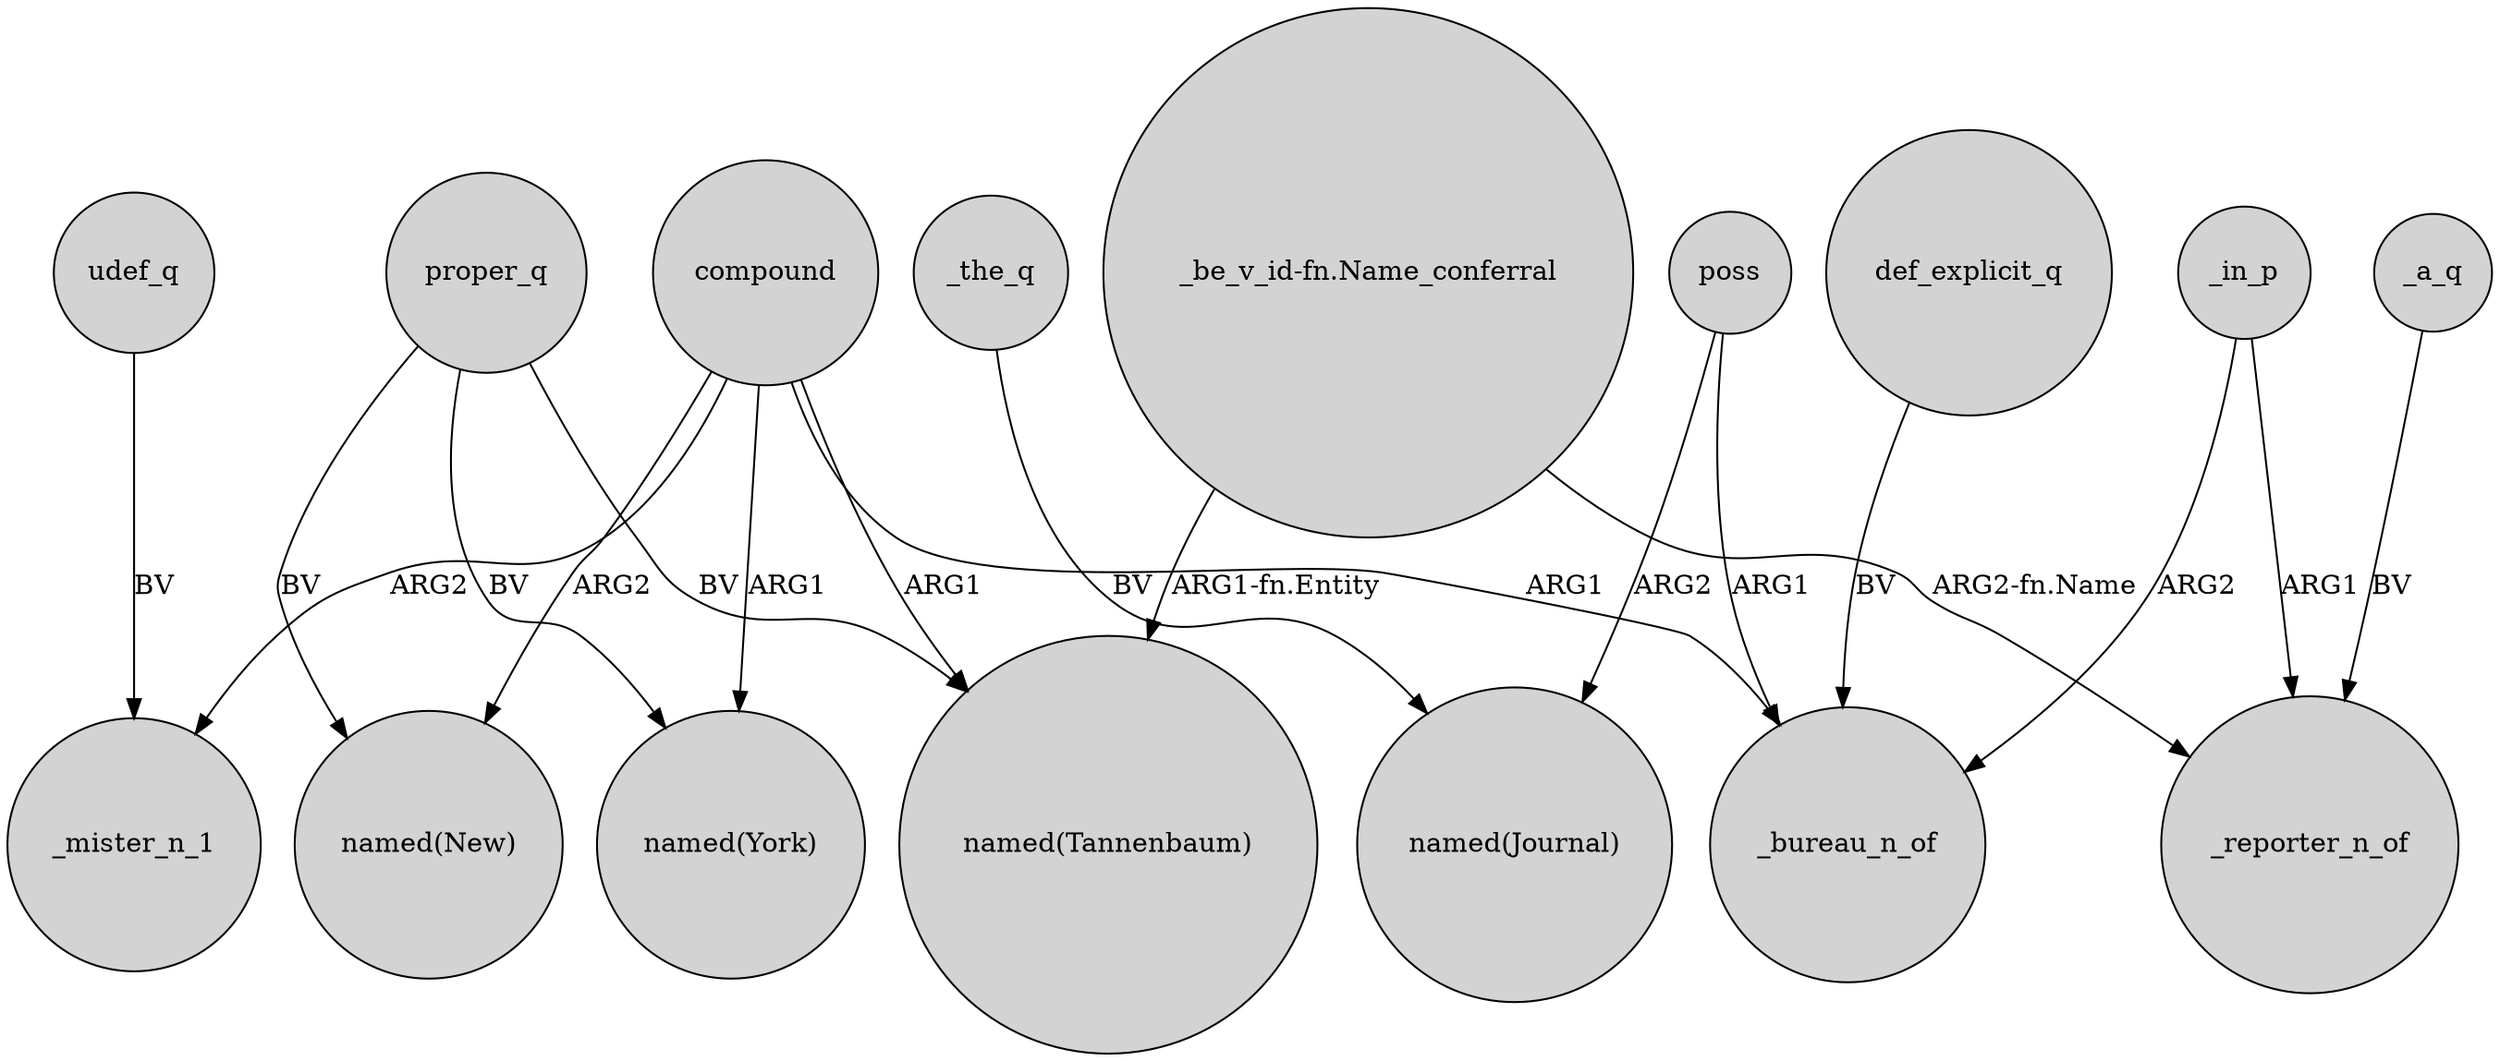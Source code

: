 digraph {
	node [shape=circle style=filled]
	poss -> _bureau_n_of [label=ARG1]
	compound -> _bureau_n_of [label=ARG1]
	compound -> _mister_n_1 [label=ARG2]
	udef_q -> _mister_n_1 [label=BV]
	compound -> "named(York)" [label=ARG1]
	_in_p -> _reporter_n_of [label=ARG1]
	_the_q -> "named(Journal)" [label=BV]
	"_be_v_id-fn.Name_conferral" -> "named(Tannenbaum)" [label="ARG1-fn.Entity"]
	def_explicit_q -> _bureau_n_of [label=BV]
	_in_p -> _bureau_n_of [label=ARG2]
	compound -> "named(New)" [label=ARG2]
	"_be_v_id-fn.Name_conferral" -> _reporter_n_of [label="ARG2-fn.Name"]
	proper_q -> "named(York)" [label=BV]
	compound -> "named(Tannenbaum)" [label=ARG1]
	poss -> "named(Journal)" [label=ARG2]
	proper_q -> "named(Tannenbaum)" [label=BV]
	proper_q -> "named(New)" [label=BV]
	_a_q -> _reporter_n_of [label=BV]
}
